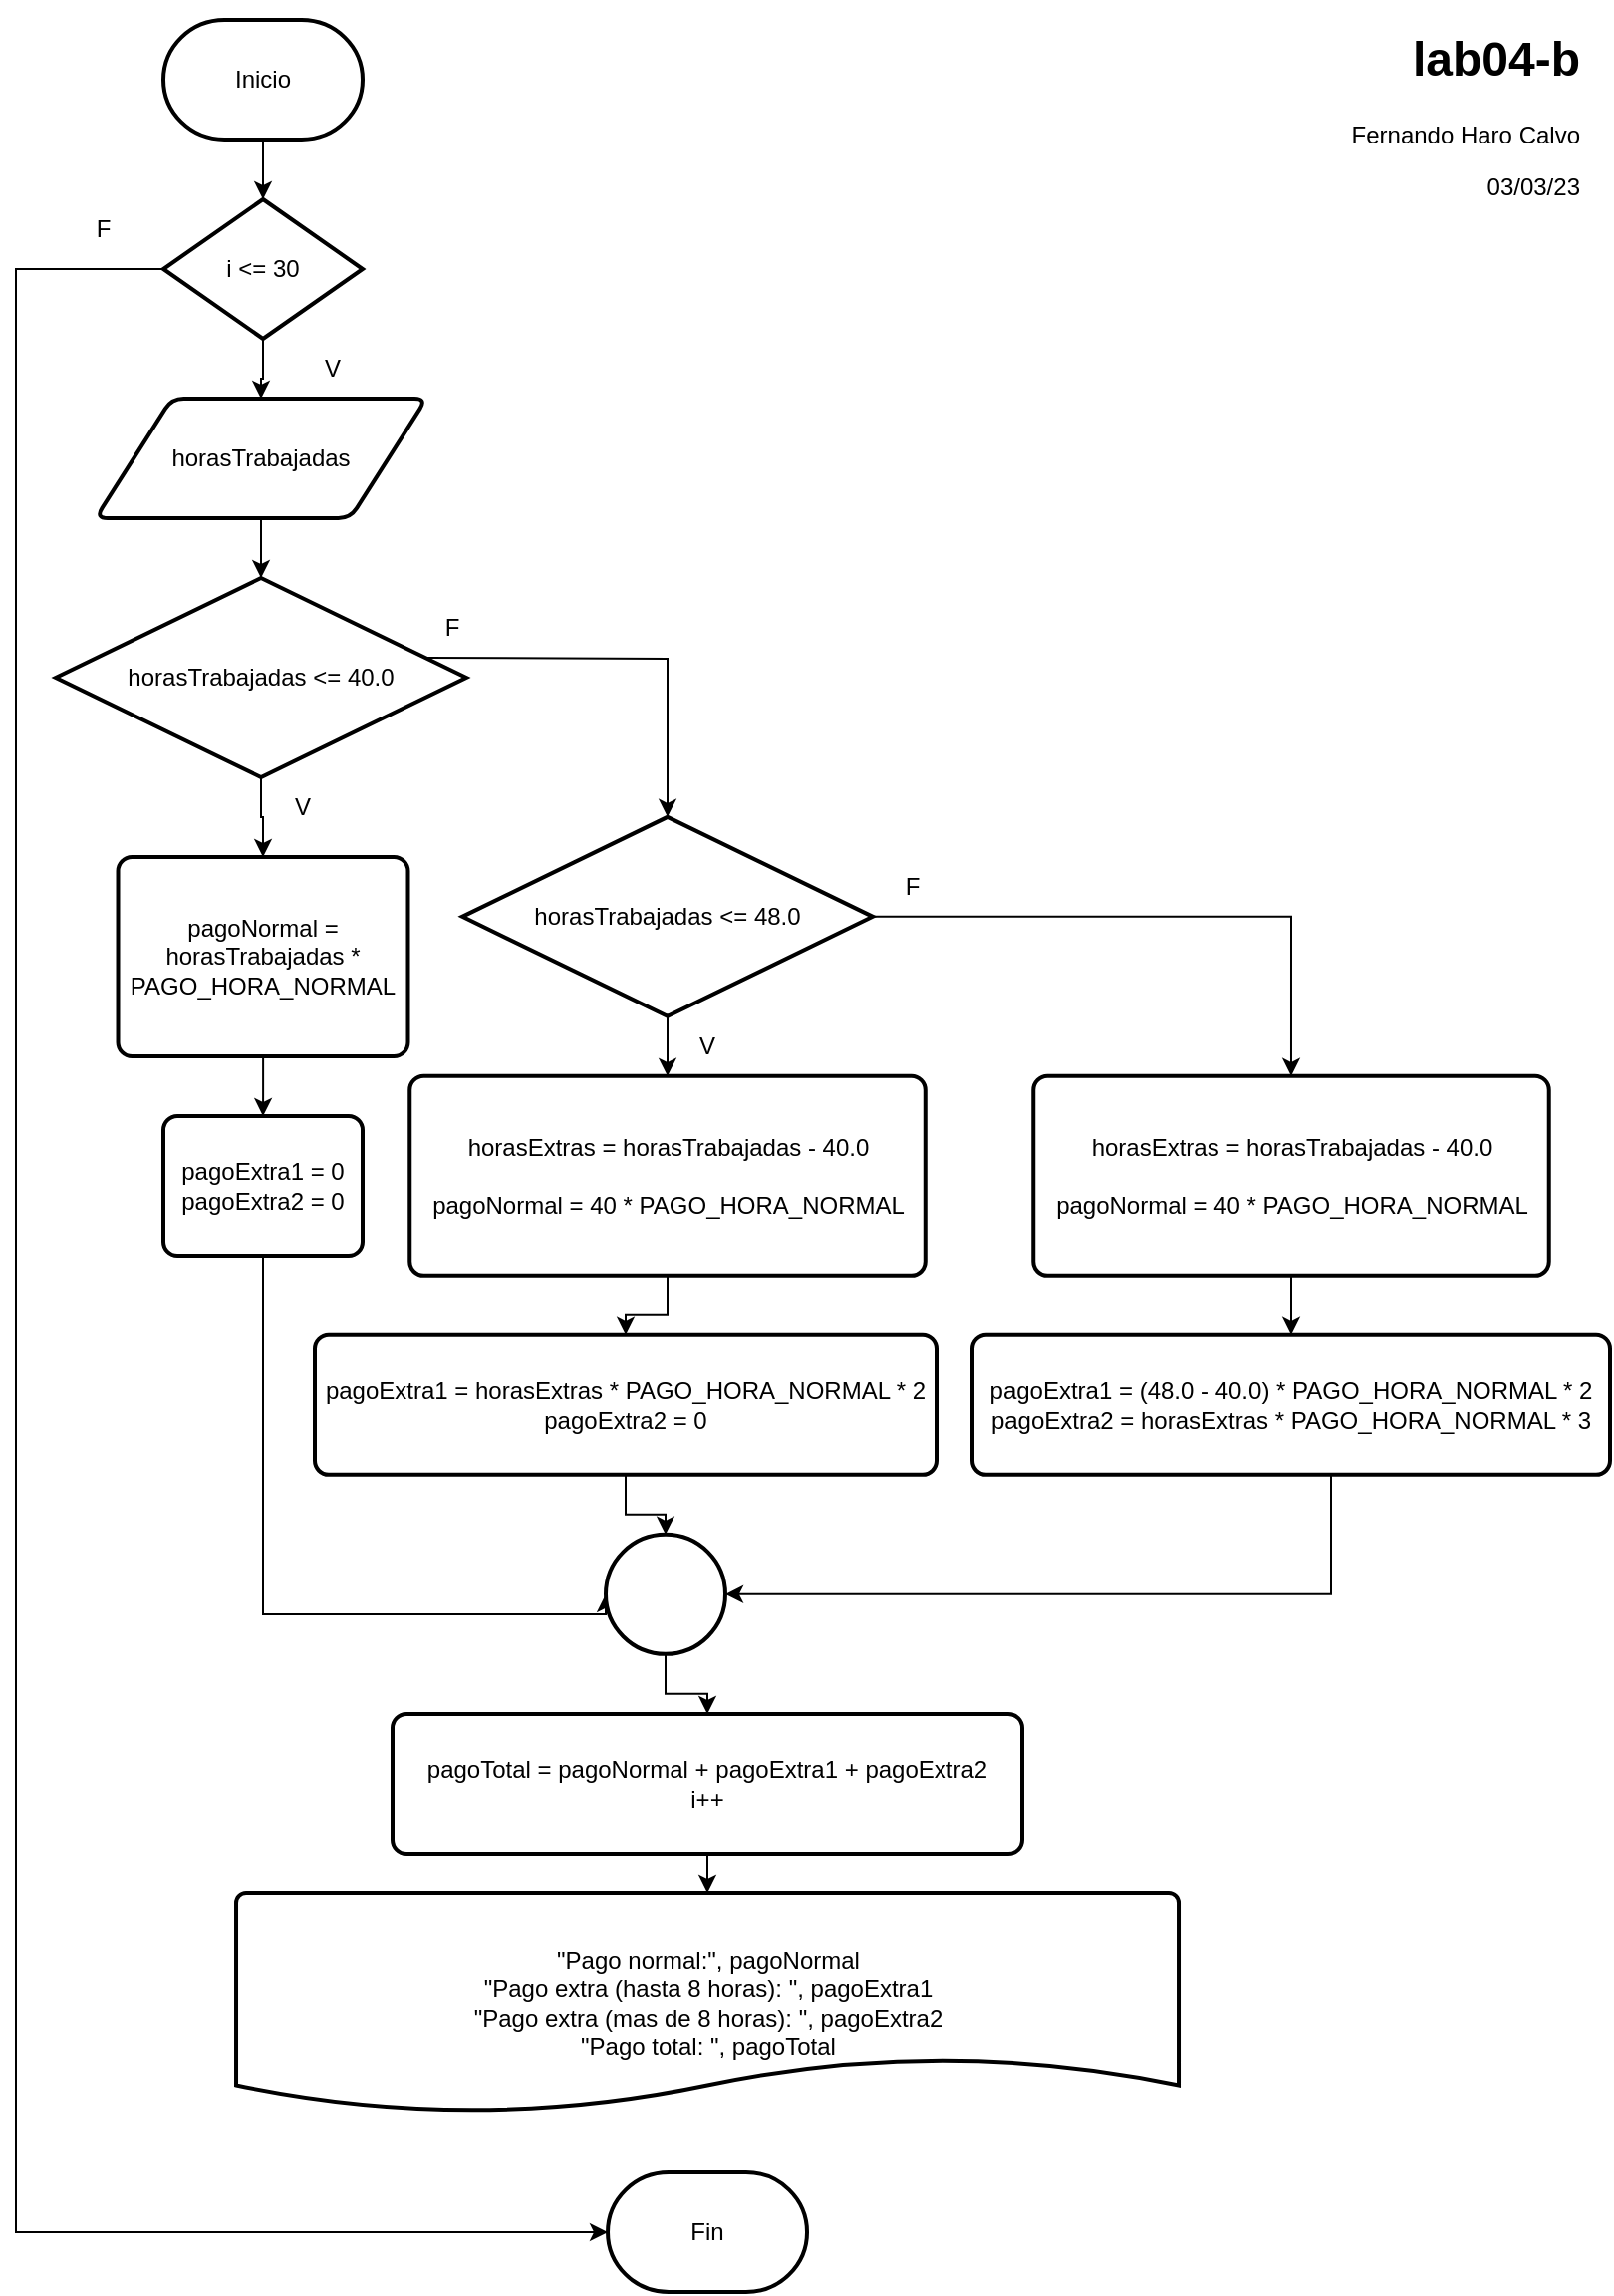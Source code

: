 <mxfile version="20.8.23" type="device"><diagram id="C5RBs43oDa-KdzZeNtuy" name="Page-1"><mxGraphModel dx="2185" dy="1120" grid="1" gridSize="10" guides="1" tooltips="1" connect="1" arrows="1" fold="1" page="1" pageScale="1" pageWidth="827" pageHeight="1169" math="0" shadow="0"><root><mxCell id="WIyWlLk6GJQsqaUBKTNV-0"/><mxCell id="WIyWlLk6GJQsqaUBKTNV-1" parent="WIyWlLk6GJQsqaUBKTNV-0"/><mxCell id="f7WkoHZi05exYL4Q_jEL-10" value="" style="edgeStyle=orthogonalEdgeStyle;rounded=0;orthogonalLoop=1;jettySize=auto;html=1;" edge="1" parent="WIyWlLk6GJQsqaUBKTNV-1" source="f7WkoHZi05exYL4Q_jEL-1" target="f7WkoHZi05exYL4Q_jEL-2"><mxGeometry relative="1" as="geometry"/></mxCell><mxCell id="f7WkoHZi05exYL4Q_jEL-1" value="Inicio" style="strokeWidth=2;html=1;shape=mxgraph.flowchart.terminator;whiteSpace=wrap;" vertex="1" parent="WIyWlLk6GJQsqaUBKTNV-1"><mxGeometry x="94" y="20" width="100" height="60" as="geometry"/></mxCell><mxCell id="f7WkoHZi05exYL4Q_jEL-11" style="edgeStyle=orthogonalEdgeStyle;rounded=0;orthogonalLoop=1;jettySize=auto;html=1;entryX=0.5;entryY=0;entryDx=0;entryDy=0;" edge="1" parent="WIyWlLk6GJQsqaUBKTNV-1" source="f7WkoHZi05exYL4Q_jEL-2" target="f7WkoHZi05exYL4Q_jEL-3"><mxGeometry relative="1" as="geometry"/></mxCell><mxCell id="f7WkoHZi05exYL4Q_jEL-55" style="edgeStyle=orthogonalEdgeStyle;rounded=0;orthogonalLoop=1;jettySize=auto;html=1;entryX=0;entryY=0.5;entryDx=0;entryDy=0;entryPerimeter=0;" edge="1" parent="WIyWlLk6GJQsqaUBKTNV-1" source="f7WkoHZi05exYL4Q_jEL-2" target="f7WkoHZi05exYL4Q_jEL-31"><mxGeometry relative="1" as="geometry"><Array as="points"><mxPoint x="20" y="145"/><mxPoint x="20" y="1130"/></Array></mxGeometry></mxCell><mxCell id="f7WkoHZi05exYL4Q_jEL-2" value="i &amp;lt;= 30" style="strokeWidth=2;html=1;shape=mxgraph.flowchart.decision;whiteSpace=wrap;" vertex="1" parent="WIyWlLk6GJQsqaUBKTNV-1"><mxGeometry x="94" y="110" width="100" height="70" as="geometry"/></mxCell><mxCell id="f7WkoHZi05exYL4Q_jEL-12" style="edgeStyle=orthogonalEdgeStyle;rounded=0;orthogonalLoop=1;jettySize=auto;html=1;entryX=0.5;entryY=0;entryDx=0;entryDy=0;entryPerimeter=0;" edge="1" parent="WIyWlLk6GJQsqaUBKTNV-1" source="f7WkoHZi05exYL4Q_jEL-3" target="f7WkoHZi05exYL4Q_jEL-4"><mxGeometry relative="1" as="geometry"/></mxCell><mxCell id="f7WkoHZi05exYL4Q_jEL-3" value="horasTrabajadas" style="shape=parallelogram;html=1;strokeWidth=2;perimeter=parallelogramPerimeter;whiteSpace=wrap;rounded=1;arcSize=12;size=0.23;" vertex="1" parent="WIyWlLk6GJQsqaUBKTNV-1"><mxGeometry x="60" y="210" width="166" height="60" as="geometry"/></mxCell><mxCell id="f7WkoHZi05exYL4Q_jEL-13" style="edgeStyle=orthogonalEdgeStyle;rounded=0;orthogonalLoop=1;jettySize=auto;html=1;entryX=0.5;entryY=0;entryDx=0;entryDy=0;" edge="1" parent="WIyWlLk6GJQsqaUBKTNV-1" source="f7WkoHZi05exYL4Q_jEL-4" target="f7WkoHZi05exYL4Q_jEL-5"><mxGeometry relative="1" as="geometry"/></mxCell><mxCell id="f7WkoHZi05exYL4Q_jEL-42" style="edgeStyle=orthogonalEdgeStyle;rounded=0;orthogonalLoop=1;jettySize=auto;html=1;entryX=0.5;entryY=0;entryDx=0;entryDy=0;entryPerimeter=0;" edge="1" parent="WIyWlLk6GJQsqaUBKTNV-1" target="f7WkoHZi05exYL4Q_jEL-17"><mxGeometry relative="1" as="geometry"><mxPoint x="226" y="339.997" as="sourcePoint"/></mxGeometry></mxCell><mxCell id="f7WkoHZi05exYL4Q_jEL-4" value="horasTrabajadas &amp;lt;= 40.0" style="strokeWidth=2;html=1;shape=mxgraph.flowchart.decision;whiteSpace=wrap;" vertex="1" parent="WIyWlLk6GJQsqaUBKTNV-1"><mxGeometry x="40" y="300" width="206" height="100" as="geometry"/></mxCell><mxCell id="f7WkoHZi05exYL4Q_jEL-23" style="edgeStyle=orthogonalEdgeStyle;rounded=0;orthogonalLoop=1;jettySize=auto;html=1;entryX=0.5;entryY=0;entryDx=0;entryDy=0;" edge="1" parent="WIyWlLk6GJQsqaUBKTNV-1" source="f7WkoHZi05exYL4Q_jEL-5" target="f7WkoHZi05exYL4Q_jEL-7"><mxGeometry relative="1" as="geometry"/></mxCell><mxCell id="f7WkoHZi05exYL4Q_jEL-5" value="pagoNormal = horasTrabajadas * PAGO_HORA_NORMAL" style="rounded=1;whiteSpace=wrap;html=1;absoluteArcSize=1;arcSize=14;strokeWidth=2;" vertex="1" parent="WIyWlLk6GJQsqaUBKTNV-1"><mxGeometry x="71.25" y="440" width="145.5" height="100" as="geometry"/></mxCell><mxCell id="f7WkoHZi05exYL4Q_jEL-44" style="edgeStyle=orthogonalEdgeStyle;rounded=0;orthogonalLoop=1;jettySize=auto;html=1;entryX=0;entryY=0.5;entryDx=0;entryDy=0;entryPerimeter=0;" edge="1" parent="WIyWlLk6GJQsqaUBKTNV-1" source="f7WkoHZi05exYL4Q_jEL-7" target="f7WkoHZi05exYL4Q_jEL-43"><mxGeometry relative="1" as="geometry"><Array as="points"><mxPoint x="144" y="820"/></Array></mxGeometry></mxCell><mxCell id="f7WkoHZi05exYL4Q_jEL-7" value="pagoExtra1 = 0 pagoExtra2 = 0" style="rounded=1;whiteSpace=wrap;html=1;absoluteArcSize=1;arcSize=14;strokeWidth=2;" vertex="1" parent="WIyWlLk6GJQsqaUBKTNV-1"><mxGeometry x="94" y="570" width="100" height="70" as="geometry"/></mxCell><mxCell id="f7WkoHZi05exYL4Q_jEL-16" style="edgeStyle=orthogonalEdgeStyle;rounded=0;orthogonalLoop=1;jettySize=auto;html=1;entryX=0.5;entryY=0;entryDx=0;entryDy=0;" edge="1" parent="WIyWlLk6GJQsqaUBKTNV-1" source="f7WkoHZi05exYL4Q_jEL-17" target="f7WkoHZi05exYL4Q_jEL-19"><mxGeometry relative="1" as="geometry"/></mxCell><mxCell id="f7WkoHZi05exYL4Q_jEL-47" style="edgeStyle=orthogonalEdgeStyle;rounded=0;orthogonalLoop=1;jettySize=auto;html=1;entryX=0.5;entryY=0;entryDx=0;entryDy=0;" edge="1" parent="WIyWlLk6GJQsqaUBKTNV-1" source="f7WkoHZi05exYL4Q_jEL-17" target="f7WkoHZi05exYL4Q_jEL-40"><mxGeometry relative="1" as="geometry"/></mxCell><mxCell id="f7WkoHZi05exYL4Q_jEL-17" value="horasTrabajadas &amp;lt;= 48.0" style="strokeWidth=2;html=1;shape=mxgraph.flowchart.decision;whiteSpace=wrap;" vertex="1" parent="WIyWlLk6GJQsqaUBKTNV-1"><mxGeometry x="244" y="419.92" width="206" height="100" as="geometry"/></mxCell><mxCell id="f7WkoHZi05exYL4Q_jEL-24" style="edgeStyle=orthogonalEdgeStyle;rounded=0;orthogonalLoop=1;jettySize=auto;html=1;" edge="1" parent="WIyWlLk6GJQsqaUBKTNV-1" source="f7WkoHZi05exYL4Q_jEL-19" target="f7WkoHZi05exYL4Q_jEL-22"><mxGeometry relative="1" as="geometry"/></mxCell><mxCell id="f7WkoHZi05exYL4Q_jEL-19" value="horasExtras = horasTrabajadas - 40.0&lt;br&gt;&lt;br&gt;pagoNormal = 40 * PAGO_HORA_NORMAL" style="rounded=1;whiteSpace=wrap;html=1;absoluteArcSize=1;arcSize=14;strokeWidth=2;" vertex="1" parent="WIyWlLk6GJQsqaUBKTNV-1"><mxGeometry x="217.63" y="549.92" width="258.75" height="100" as="geometry"/></mxCell><mxCell id="f7WkoHZi05exYL4Q_jEL-45" style="edgeStyle=orthogonalEdgeStyle;rounded=0;orthogonalLoop=1;jettySize=auto;html=1;entryX=0.5;entryY=0;entryDx=0;entryDy=0;entryPerimeter=0;" edge="1" parent="WIyWlLk6GJQsqaUBKTNV-1" source="f7WkoHZi05exYL4Q_jEL-22" target="f7WkoHZi05exYL4Q_jEL-43"><mxGeometry relative="1" as="geometry"/></mxCell><mxCell id="f7WkoHZi05exYL4Q_jEL-22" value="pagoExtra1 =&amp;nbsp;horasExtras * PAGO_HORA_NORMAL * 2 pagoExtra2 = 0" style="rounded=1;whiteSpace=wrap;html=1;absoluteArcSize=1;arcSize=14;strokeWidth=2;" vertex="1" parent="WIyWlLk6GJQsqaUBKTNV-1"><mxGeometry x="170" y="679.92" width="312" height="70" as="geometry"/></mxCell><mxCell id="f7WkoHZi05exYL4Q_jEL-31" value="Fin" style="strokeWidth=2;html=1;shape=mxgraph.flowchart.terminator;whiteSpace=wrap;" vertex="1" parent="WIyWlLk6GJQsqaUBKTNV-1"><mxGeometry x="317.01" y="1100" width="100" height="60" as="geometry"/></mxCell><mxCell id="f7WkoHZi05exYL4Q_jEL-48" style="edgeStyle=orthogonalEdgeStyle;rounded=0;orthogonalLoop=1;jettySize=auto;html=1;entryX=1;entryY=0.5;entryDx=0;entryDy=0;entryPerimeter=0;" edge="1" parent="WIyWlLk6GJQsqaUBKTNV-1" source="f7WkoHZi05exYL4Q_jEL-36" target="f7WkoHZi05exYL4Q_jEL-43"><mxGeometry relative="1" as="geometry"><Array as="points"><mxPoint x="680" y="809.92"/></Array></mxGeometry></mxCell><mxCell id="f7WkoHZi05exYL4Q_jEL-36" value="pagoExtra1 = (48.0 - 40.0) * PAGO_HORA_NORMAL * 2&lt;br&gt;pagoExtra2 = horasExtras * PAGO_HORA_NORMAL * 3" style="rounded=1;whiteSpace=wrap;html=1;absoluteArcSize=1;arcSize=14;strokeWidth=2;" vertex="1" parent="WIyWlLk6GJQsqaUBKTNV-1"><mxGeometry x="500" y="679.92" width="320" height="70" as="geometry"/></mxCell><mxCell id="f7WkoHZi05exYL4Q_jEL-41" style="edgeStyle=orthogonalEdgeStyle;rounded=0;orthogonalLoop=1;jettySize=auto;html=1;entryX=0.5;entryY=0;entryDx=0;entryDy=0;" edge="1" parent="WIyWlLk6GJQsqaUBKTNV-1" source="f7WkoHZi05exYL4Q_jEL-40" target="f7WkoHZi05exYL4Q_jEL-36"><mxGeometry relative="1" as="geometry"/></mxCell><mxCell id="f7WkoHZi05exYL4Q_jEL-40" value="horasExtras = horasTrabajadas - 40.0&lt;br&gt;&lt;br&gt;pagoNormal = 40 * PAGO_HORA_NORMAL" style="rounded=1;whiteSpace=wrap;html=1;absoluteArcSize=1;arcSize=14;strokeWidth=2;" vertex="1" parent="WIyWlLk6GJQsqaUBKTNV-1"><mxGeometry x="530.62" y="549.92" width="258.75" height="100" as="geometry"/></mxCell><mxCell id="f7WkoHZi05exYL4Q_jEL-51" style="edgeStyle=orthogonalEdgeStyle;rounded=0;orthogonalLoop=1;jettySize=auto;html=1;" edge="1" parent="WIyWlLk6GJQsqaUBKTNV-1" source="f7WkoHZi05exYL4Q_jEL-43" target="f7WkoHZi05exYL4Q_jEL-50"><mxGeometry relative="1" as="geometry"/></mxCell><mxCell id="f7WkoHZi05exYL4Q_jEL-43" value="" style="strokeWidth=2;html=1;shape=mxgraph.flowchart.start_2;whiteSpace=wrap;" vertex="1" parent="WIyWlLk6GJQsqaUBKTNV-1"><mxGeometry x="316" y="779.92" width="60" height="60" as="geometry"/></mxCell><mxCell id="f7WkoHZi05exYL4Q_jEL-49" value="&quot;Pago normal:&quot;, pagoNormal&lt;br&gt;&quot;Pago extra (hasta 8 horas): &quot;, pagoExtra1&lt;br&gt;&quot;Pago extra (mas de 8 horas): &quot;, pagoExtra2&lt;br&gt;&quot;Pago total: &quot;, pagoTotal" style="strokeWidth=2;html=1;shape=mxgraph.flowchart.document2;whiteSpace=wrap;size=0.25;" vertex="1" parent="WIyWlLk6GJQsqaUBKTNV-1"><mxGeometry x="130.51" y="960" width="473" height="110" as="geometry"/></mxCell><mxCell id="f7WkoHZi05exYL4Q_jEL-53" style="edgeStyle=orthogonalEdgeStyle;rounded=0;orthogonalLoop=1;jettySize=auto;html=1;entryX=0.5;entryY=0;entryDx=0;entryDy=0;entryPerimeter=0;" edge="1" parent="WIyWlLk6GJQsqaUBKTNV-1" source="f7WkoHZi05exYL4Q_jEL-50" target="f7WkoHZi05exYL4Q_jEL-49"><mxGeometry relative="1" as="geometry"/></mxCell><mxCell id="f7WkoHZi05exYL4Q_jEL-50" value="pagoTotal = pagoNormal + pagoExtra1 + pagoExtra2&lt;br&gt;i++" style="rounded=1;whiteSpace=wrap;html=1;absoluteArcSize=1;arcSize=14;strokeWidth=2;" vertex="1" parent="WIyWlLk6GJQsqaUBKTNV-1"><mxGeometry x="209" y="870" width="316" height="70" as="geometry"/></mxCell><mxCell id="f7WkoHZi05exYL4Q_jEL-56" value="V" style="text;html=1;strokeColor=none;fillColor=none;align=center;verticalAlign=middle;whiteSpace=wrap;rounded=0;" vertex="1" parent="WIyWlLk6GJQsqaUBKTNV-1"><mxGeometry x="149" y="180" width="60" height="30" as="geometry"/></mxCell><mxCell id="f7WkoHZi05exYL4Q_jEL-57" value="F" style="text;html=1;strokeColor=none;fillColor=none;align=center;verticalAlign=middle;whiteSpace=wrap;rounded=0;" vertex="1" parent="WIyWlLk6GJQsqaUBKTNV-1"><mxGeometry x="34" y="110" width="60" height="30" as="geometry"/></mxCell><mxCell id="f7WkoHZi05exYL4Q_jEL-58" value="V" style="text;html=1;strokeColor=none;fillColor=none;align=center;verticalAlign=middle;whiteSpace=wrap;rounded=0;" vertex="1" parent="WIyWlLk6GJQsqaUBKTNV-1"><mxGeometry x="134" y="400" width="60" height="30" as="geometry"/></mxCell><mxCell id="f7WkoHZi05exYL4Q_jEL-59" value="V" style="text;html=1;strokeColor=none;fillColor=none;align=center;verticalAlign=middle;whiteSpace=wrap;rounded=0;" vertex="1" parent="WIyWlLk6GJQsqaUBKTNV-1"><mxGeometry x="337" y="519.92" width="60" height="30" as="geometry"/></mxCell><mxCell id="f7WkoHZi05exYL4Q_jEL-60" value="F" style="text;html=1;strokeColor=none;fillColor=none;align=center;verticalAlign=middle;whiteSpace=wrap;rounded=0;" vertex="1" parent="WIyWlLk6GJQsqaUBKTNV-1"><mxGeometry x="440" y="440.0" width="60" height="30" as="geometry"/></mxCell><mxCell id="f7WkoHZi05exYL4Q_jEL-62" value="F" style="text;html=1;strokeColor=none;fillColor=none;align=center;verticalAlign=middle;whiteSpace=wrap;rounded=0;" vertex="1" parent="WIyWlLk6GJQsqaUBKTNV-1"><mxGeometry x="209" y="310.0" width="60" height="30" as="geometry"/></mxCell><mxCell id="f7WkoHZi05exYL4Q_jEL-63" value="&lt;h1&gt;lab04-b&lt;/h1&gt;&lt;p style=&quot;&quot;&gt;Fernando Haro Calvo&lt;/p&gt;&lt;p style=&quot;&quot;&gt;03/03/23&lt;/p&gt;" style="text;html=1;strokeColor=none;fillColor=none;spacing=5;spacingTop=-20;whiteSpace=wrap;overflow=hidden;rounded=0;align=right;" vertex="1" parent="WIyWlLk6GJQsqaUBKTNV-1"><mxGeometry x="620" y="20" width="190" height="120" as="geometry"/></mxCell></root></mxGraphModel></diagram></mxfile>